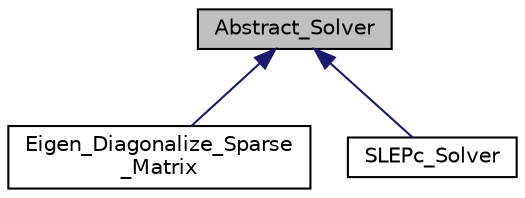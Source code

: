 digraph "Abstract_Solver"
{
  edge [fontname="Helvetica",fontsize="10",labelfontname="Helvetica",labelfontsize="10"];
  node [fontname="Helvetica",fontsize="10",shape=record];
  Node1 [label="Abstract_Solver",height=0.2,width=0.4,color="black", fillcolor="grey75", style="filled", fontcolor="black"];
  Node1 -> Node2 [dir="back",color="midnightblue",fontsize="10",style="solid",fontname="Helvetica"];
  Node2 [label="Eigen_Diagonalize_Sparse\l_Matrix",height=0.2,width=0.4,color="black", fillcolor="white", style="filled",URL="$classEigen__Diagonalize__Sparse__Matrix.html"];
  Node1 -> Node3 [dir="back",color="midnightblue",fontsize="10",style="solid",fontname="Helvetica"];
  Node3 [label="SLEPc_Solver",height=0.2,width=0.4,color="black", fillcolor="white", style="filled",URL="$classSLEPc__Solver.html"];
}
